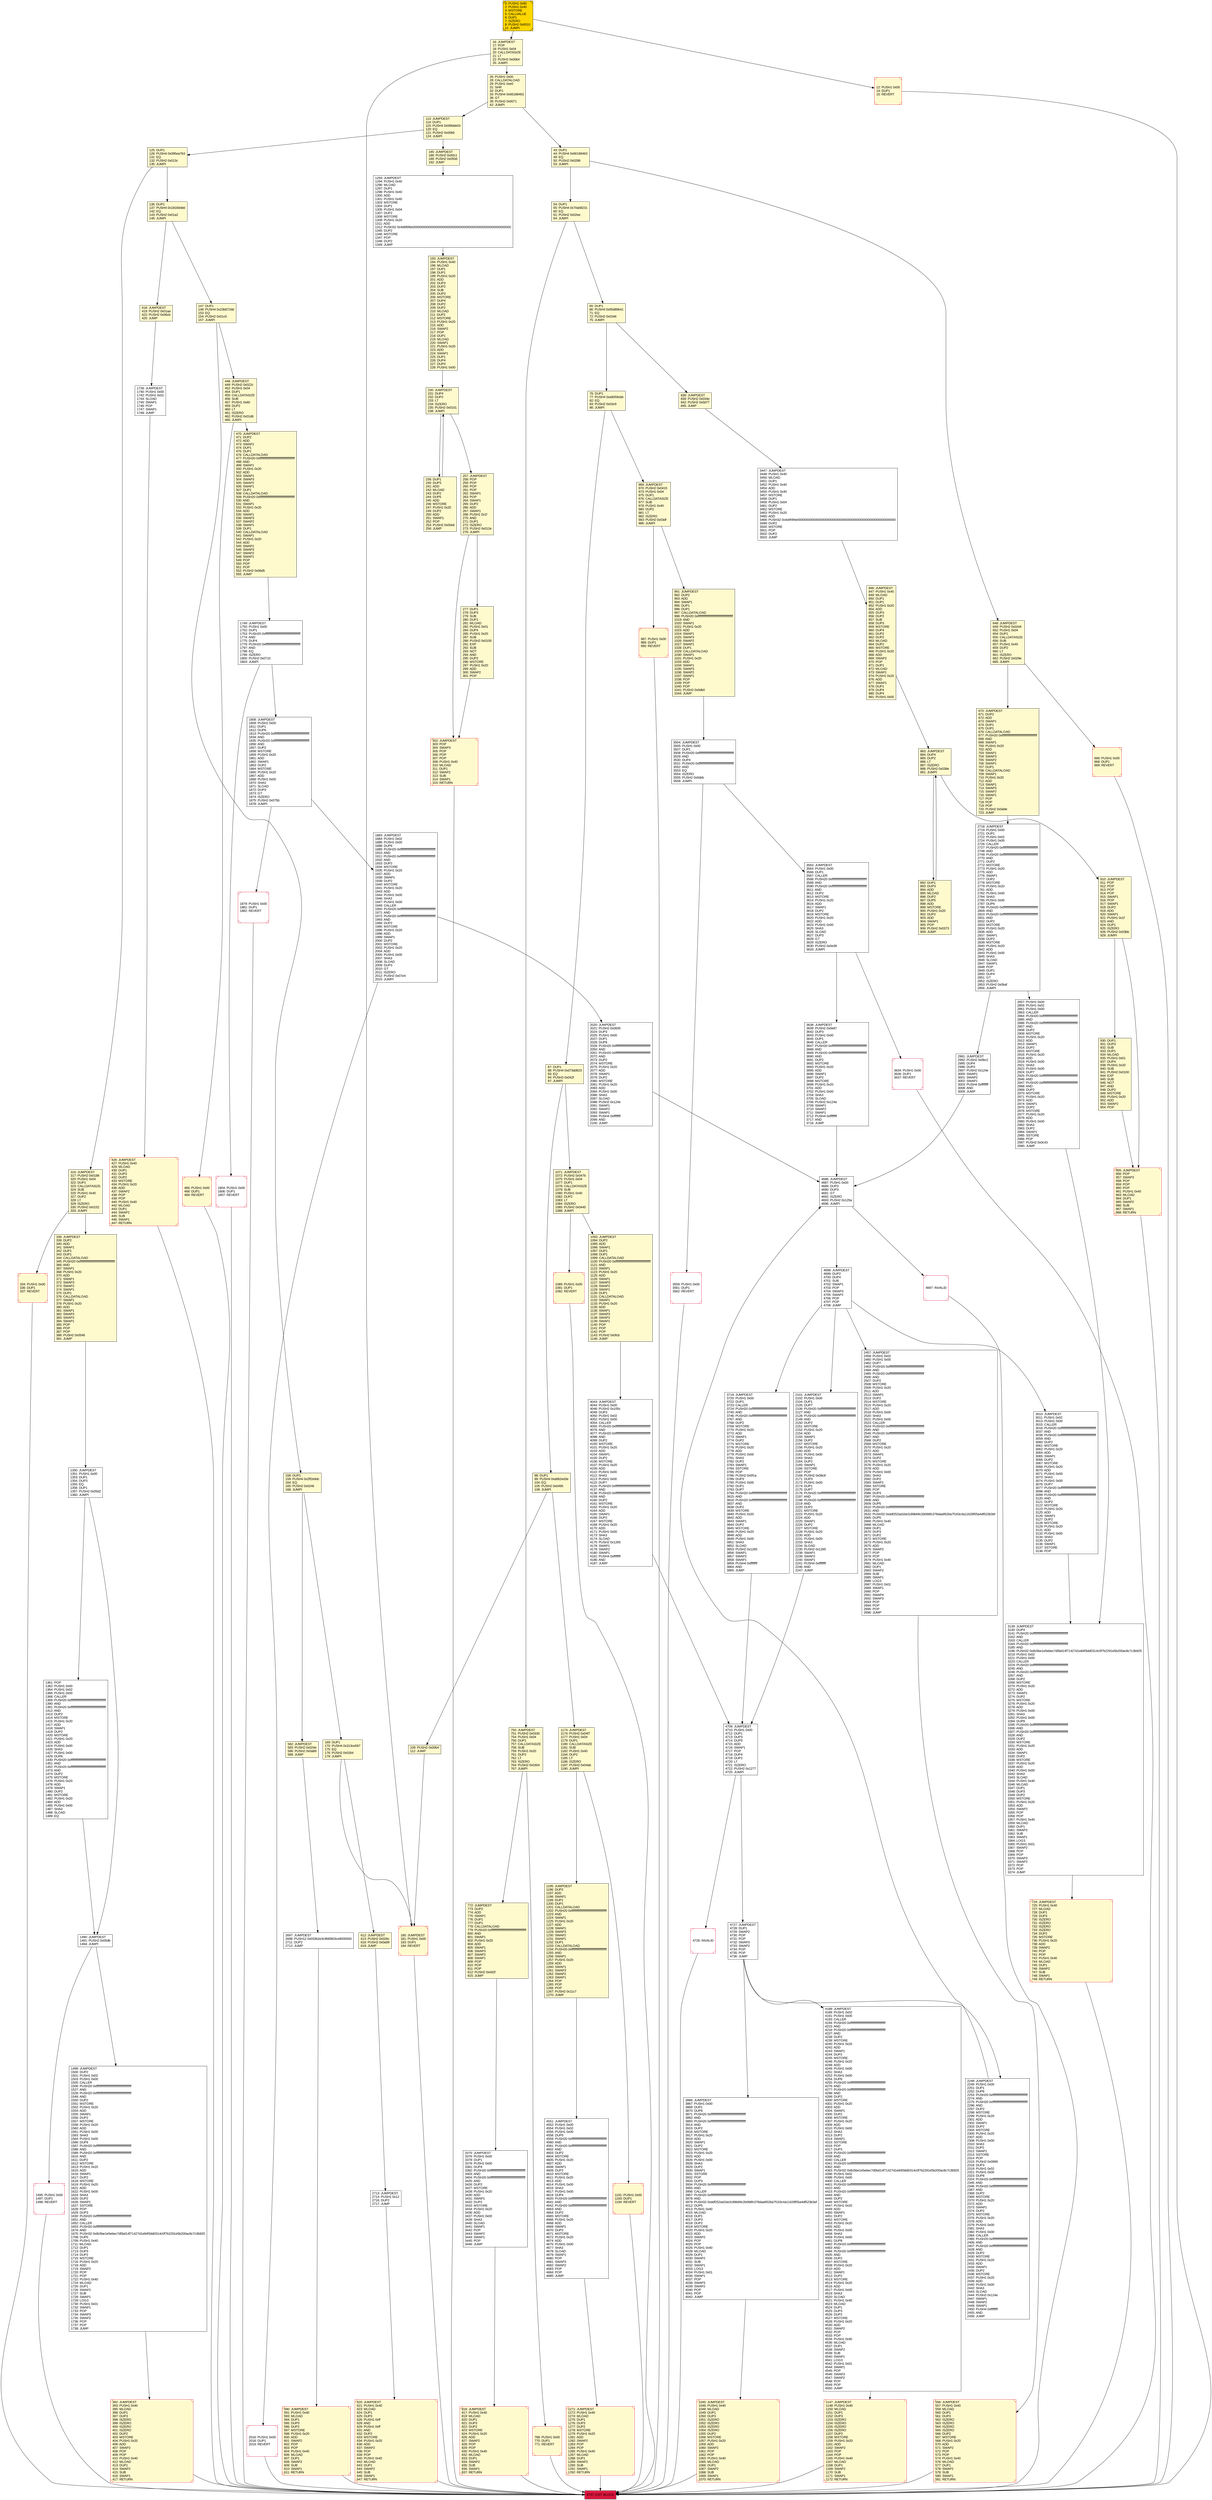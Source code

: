 digraph G {
bgcolor=transparent rankdir=UD;
node [shape=box style=filled color=black fillcolor=white fontname=arial fontcolor=black];
43 [label="43: DUP1\l44: PUSH4 0x66188463\l49: EQ\l50: PUSH2 0x0288\l53: JUMPI\l" fillcolor=lemonchiffon ];
892 [label="892: DUP1\l893: DUP3\l894: ADD\l895: MLOAD\l896: DUP2\l897: DUP5\l898: ADD\l899: MSTORE\l900: PUSH1 0x20\l902: DUP2\l903: ADD\l904: SWAP1\l905: POP\l906: PUSH2 0x0373\l909: JUMP\l" fillcolor=lemonchiffon ];
1191 [label="1191: PUSH1 0x00\l1193: DUP1\l1194: REVERT\l" fillcolor=lemonchiffon shape=Msquare color=crimson ];
3010 [label="3010: JUMPDEST\l3011: PUSH1 0x02\l3013: PUSH1 0x00\l3015: CALLER\l3016: PUSH20 0xffffffffffffffffffffffffffffffffffffffff\l3037: AND\l3038: PUSH20 0xffffffffffffffffffffffffffffffffffffffff\l3059: AND\l3060: DUP2\l3061: MSTORE\l3062: PUSH1 0x20\l3064: ADD\l3065: SWAP1\l3066: DUP2\l3067: MSTORE\l3068: PUSH1 0x20\l3070: ADD\l3071: PUSH1 0x00\l3073: SHA3\l3074: PUSH1 0x00\l3076: DUP7\l3077: PUSH20 0xffffffffffffffffffffffffffffffffffffffff\l3098: AND\l3099: PUSH20 0xffffffffffffffffffffffffffffffffffffffff\l3120: AND\l3121: DUP2\l3122: MSTORE\l3123: PUSH1 0x20\l3125: ADD\l3126: SWAP1\l3127: DUP2\l3128: MSTORE\l3129: PUSH1 0x20\l3131: ADD\l3132: PUSH1 0x00\l3134: SHA3\l3135: DUP2\l3136: SWAP1\l3137: SSTORE\l3138: POP\l" ];
3719 [label="3719: JUMPDEST\l3720: PUSH1 0x00\l3722: DUP1\l3723: CALLER\l3724: PUSH20 0xffffffffffffffffffffffffffffffffffffffff\l3745: AND\l3746: PUSH20 0xffffffffffffffffffffffffffffffffffffffff\l3767: AND\l3768: DUP2\l3769: MSTORE\l3770: PUSH1 0x20\l3772: ADD\l3773: SWAP1\l3774: DUP2\l3775: MSTORE\l3776: PUSH1 0x20\l3778: ADD\l3779: PUSH1 0x00\l3781: SHA3\l3782: DUP2\l3783: SWAP1\l3784: SSTORE\l3785: POP\l3786: PUSH2 0x0f1a\l3789: DUP3\l3790: PUSH1 0x00\l3792: DUP1\l3793: DUP7\l3794: PUSH20 0xffffffffffffffffffffffffffffffffffffffff\l3815: AND\l3816: PUSH20 0xffffffffffffffffffffffffffffffffffffffff\l3837: AND\l3838: DUP2\l3839: MSTORE\l3840: PUSH1 0x20\l3842: ADD\l3843: SWAP1\l3844: DUP2\l3845: MSTORE\l3846: PUSH1 0x20\l3848: ADD\l3849: PUSH1 0x00\l3851: SHA3\l3852: SLOAD\l3853: PUSH2 0x1265\l3856: SWAP1\l3857: SWAP2\l3858: SWAP1\l3859: PUSH4 0xffffffff\l3864: AND\l3865: JUMP\l" ];
3504 [label="3504: JUMPDEST\l3505: PUSH1 0x00\l3507: DUP1\l3508: PUSH20 0xffffffffffffffffffffffffffffffffffffffff\l3529: AND\l3530: DUP4\l3531: PUSH20 0xffffffffffffffffffffffffffffffffffffffff\l3552: AND\l3553: EQ\l3554: ISZERO\l3555: PUSH2 0x0deb\l3558: JUMPI\l" ];
76 [label="76: DUP1\l77: PUSH4 0xa9059cbb\l82: EQ\l83: PUSH2 0x03c9\l86: JUMPI\l" fillcolor=lemonchiffon ];
556 [label="556: JUMPDEST\l557: PUSH1 0x40\l559: MLOAD\l560: DUP1\l561: DUP3\l562: ISZERO\l563: ISZERO\l564: ISZERO\l565: ISZERO\l566: DUP2\l567: MSTORE\l568: PUSH1 0x20\l570: ADD\l571: SWAP2\l572: POP\l573: POP\l574: PUSH1 0x40\l576: MLOAD\l577: DUP1\l578: SWAP2\l579: SUB\l580: SWAP1\l581: RETURN\l" fillcolor=lemonchiffon shape=Msquare color=crimson ];
2713 [label="2713: JUMPDEST\l2714: PUSH1 0x12\l2716: DUP2\l2717: JUMP\l" ];
1883 [label="1883: JUMPDEST\l1884: PUSH1 0x02\l1886: PUSH1 0x00\l1888: DUP6\l1889: PUSH20 0xffffffffffffffffffffffffffffffffffffffff\l1910: AND\l1911: PUSH20 0xffffffffffffffffffffffffffffffffffffffff\l1932: AND\l1933: DUP2\l1934: MSTORE\l1935: PUSH1 0x20\l1937: ADD\l1938: SWAP1\l1939: DUP2\l1940: MSTORE\l1941: PUSH1 0x20\l1943: ADD\l1944: PUSH1 0x00\l1946: SHA3\l1947: PUSH1 0x00\l1949: CALLER\l1950: PUSH20 0xffffffffffffffffffffffffffffffffffffffff\l1971: AND\l1972: PUSH20 0xffffffffffffffffffffffffffffffffffffffff\l1993: AND\l1994: DUP2\l1995: MSTORE\l1996: PUSH1 0x20\l1998: ADD\l1999: SWAP1\l2000: DUP2\l2001: MSTORE\l2002: PUSH1 0x20\l2004: ADD\l2005: PUSH1 0x00\l2007: SHA3\l2008: SLOAD\l2009: DUP3\l2010: GT\l2011: ISZERO\l2012: PUSH2 0x07e4\l2015: JUMPI\l" ];
0 [label="0: PUSH1 0x80\l2: PUSH1 0x40\l4: MSTORE\l5: CALLVALUE\l6: DUP1\l7: ISZERO\l8: PUSH2 0x0010\l11: JUMPI\l" fillcolor=lemonchiffon shape=Msquare fillcolor=gold ];
113 [label="113: JUMPDEST\l114: DUP1\l115: PUSH4 0x06fdde03\l120: EQ\l121: PUSH2 0x00b9\l124: JUMPI\l" fillcolor=lemonchiffon ];
426 [label="426: JUMPDEST\l427: PUSH1 0x40\l429: MLOAD\l430: DUP1\l431: DUP3\l432: DUP2\l433: MSTORE\l434: PUSH1 0x20\l436: ADD\l437: SWAP2\l438: POP\l439: POP\l440: PUSH1 0x40\l442: MLOAD\l443: DUP1\l444: SWAP2\l445: SUB\l446: SWAP1\l447: RETURN\l" fillcolor=lemonchiffon shape=Msquare color=crimson ];
670 [label="670: JUMPDEST\l671: DUP2\l672: ADD\l673: SWAP1\l674: DUP1\l675: DUP1\l676: CALLDATALOAD\l677: PUSH20 0xffffffffffffffffffffffffffffffffffffffff\l698: AND\l699: SWAP1\l700: PUSH1 0x20\l702: ADD\l703: SWAP1\l704: SWAP3\l705: SWAP2\l706: SWAP1\l707: DUP1\l708: CALLDATALOAD\l709: SWAP1\l710: PUSH1 0x20\l712: ADD\l713: SWAP1\l714: SWAP3\l715: SWAP2\l716: SWAP1\l717: POP\l718: POP\l719: POP\l720: PUSH2 0x0a9e\l723: JUMP\l" fillcolor=lemonchiffon ];
4727 [label="4727: JUMPDEST\l4728: DUP1\l4729: SWAP2\l4730: POP\l4731: POP\l4732: SWAP3\l4733: SWAP2\l4734: POP\l4735: POP\l4736: JUMP\l" ];
277 [label="277: DUP1\l278: DUP3\l279: SUB\l280: DUP1\l281: MLOAD\l282: PUSH1 0x01\l284: DUP4\l285: PUSH1 0x20\l287: SUB\l288: PUSH2 0x0100\l291: EXP\l292: SUB\l293: NOT\l294: AND\l295: DUP2\l296: MSTORE\l297: PUSH1 0x20\l299: ADD\l300: SWAP2\l301: POP\l" fillcolor=lemonchiffon ];
955 [label="955: JUMPDEST\l956: POP\l957: SWAP3\l958: POP\l959: POP\l960: POP\l961: PUSH1 0x40\l963: MLOAD\l964: DUP1\l965: SWAP2\l966: SUB\l967: SWAP1\l968: RETURN\l" fillcolor=lemonchiffon shape=Msquare color=crimson ];
612 [label="612: JUMPDEST\l613: PUSH2 0x026c\l616: PUSH2 0x0a99\l619: JUMP\l" fillcolor=lemonchiffon ];
1045 [label="1045: JUMPDEST\l1046: PUSH1 0x40\l1048: MLOAD\l1049: DUP1\l1050: DUP3\l1051: ISZERO\l1052: ISZERO\l1053: ISZERO\l1054: ISZERO\l1055: DUP2\l1056: MSTORE\l1057: PUSH1 0x20\l1059: ADD\l1060: SWAP2\l1061: POP\l1062: POP\l1063: PUSH1 0x40\l1065: MLOAD\l1066: DUP1\l1067: SWAP2\l1068: SUB\l1069: SWAP1\l1070: RETURN\l" fillcolor=lemonchiffon shape=Msquare color=crimson ];
1749 [label="1749: JUMPDEST\l1750: PUSH1 0x00\l1752: DUP1\l1753: PUSH20 0xffffffffffffffffffffffffffffffffffffffff\l1774: AND\l1775: DUP4\l1776: PUSH20 0xffffffffffffffffffffffffffffffffffffffff\l1797: AND\l1798: EQ\l1799: ISZERO\l1800: PUSH2 0x0710\l1803: JUMPI\l" ];
147 [label="147: DUP1\l148: PUSH4 0x23b872dd\l153: EQ\l154: PUSH2 0x01c0\l157: JUMPI\l" fillcolor=lemonchiffon ];
666 [label="666: PUSH1 0x00\l668: DUP1\l669: REVERT\l" fillcolor=lemonchiffon shape=Msquare color=crimson ];
2016 [label="2016: PUSH1 0x00\l2018: DUP1\l2019: REVERT\l" shape=Msquare color=crimson ];
1271 [label="1271: JUMPDEST\l1272: PUSH1 0x40\l1274: MLOAD\l1275: DUP1\l1276: DUP3\l1277: DUP2\l1278: MSTORE\l1279: PUSH1 0x20\l1281: ADD\l1282: SWAP2\l1283: POP\l1284: POP\l1285: PUSH1 0x40\l1287: MLOAD\l1288: DUP1\l1289: SWAP2\l1290: SUB\l1291: SWAP1\l1292: RETURN\l" fillcolor=lemonchiffon shape=Msquare color=crimson ];
1490 [label="1490: JUMPDEST\l1491: PUSH2 0x05db\l1494: JUMPI\l" ];
3559 [label="3559: PUSH1 0x00\l3561: DUP1\l3562: REVERT\l" shape=Msquare color=crimson ];
1147 [label="1147: JUMPDEST\l1148: PUSH1 0x40\l1150: MLOAD\l1151: DUP1\l1152: DUP3\l1153: ISZERO\l1154: ISZERO\l1155: ISZERO\l1156: ISZERO\l1157: DUP2\l1158: MSTORE\l1159: PUSH1 0x20\l1161: ADD\l1162: SWAP2\l1163: POP\l1164: POP\l1165: PUSH1 0x40\l1167: MLOAD\l1168: DUP1\l1169: SWAP2\l1170: SUB\l1171: SWAP1\l1172: RETURN\l" fillcolor=lemonchiffon shape=Msquare color=crimson ];
969 [label="969: JUMPDEST\l970: PUSH2 0x0415\l973: PUSH1 0x04\l975: DUP1\l976: CALLDATASIZE\l977: SUB\l978: PUSH1 0x40\l980: DUP2\l981: LT\l982: ISZERO\l983: PUSH2 0x03df\l986: JUMPI\l" fillcolor=lemonchiffon ];
239 [label="239: DUP1\l240: DUP3\l241: ADD\l242: MLOAD\l243: DUP2\l244: DUP5\l245: ADD\l246: MSTORE\l247: PUSH1 0x20\l249: DUP2\l250: ADD\l251: SWAP1\l252: POP\l253: PUSH2 0x00e6\l256: JUMP\l" fillcolor=lemonchiffon ];
2718 [label="2718: JUMPDEST\l2719: PUSH1 0x00\l2721: DUP1\l2722: PUSH1 0x02\l2724: PUSH1 0x00\l2726: CALLER\l2727: PUSH20 0xffffffffffffffffffffffffffffffffffffffff\l2748: AND\l2749: PUSH20 0xffffffffffffffffffffffffffffffffffffffff\l2770: AND\l2771: DUP2\l2772: MSTORE\l2773: PUSH1 0x20\l2775: ADD\l2776: SWAP1\l2777: DUP2\l2778: MSTORE\l2779: PUSH1 0x20\l2781: ADD\l2782: PUSH1 0x00\l2784: SHA3\l2785: PUSH1 0x00\l2787: DUP6\l2788: PUSH20 0xffffffffffffffffffffffffffffffffffffffff\l2809: AND\l2810: PUSH20 0xffffffffffffffffffffffffffffffffffffffff\l2831: AND\l2832: DUP2\l2833: MSTORE\l2834: PUSH1 0x20\l2836: ADD\l2837: SWAP1\l2838: DUP2\l2839: MSTORE\l2840: PUSH1 0x20\l2842: ADD\l2843: PUSH1 0x00\l2845: SHA3\l2846: SLOAD\l2847: SWAP1\l2848: POP\l2849: DUP1\l2850: DUP4\l2851: GT\l2852: ISZERO\l2853: PUSH2 0x0baf\l2856: JUMPI\l" ];
4551 [label="4551: JUMPDEST\l4552: PUSH1 0x00\l4554: PUSH1 0x02\l4556: PUSH1 0x00\l4558: DUP5\l4559: PUSH20 0xffffffffffffffffffffffffffffffffffffffff\l4580: AND\l4581: PUSH20 0xffffffffffffffffffffffffffffffffffffffff\l4602: AND\l4603: DUP2\l4604: MSTORE\l4605: PUSH1 0x20\l4607: ADD\l4608: SWAP1\l4609: DUP2\l4610: MSTORE\l4611: PUSH1 0x20\l4613: ADD\l4614: PUSH1 0x00\l4616: SHA3\l4617: PUSH1 0x00\l4619: DUP4\l4620: PUSH20 0xffffffffffffffffffffffffffffffffffffffff\l4641: AND\l4642: PUSH20 0xffffffffffffffffffffffffffffffffffffffff\l4663: AND\l4664: DUP2\l4665: MSTORE\l4666: PUSH1 0x20\l4668: ADD\l4669: SWAP1\l4670: DUP2\l4671: MSTORE\l4672: PUSH1 0x20\l4674: ADD\l4675: PUSH1 0x00\l4677: SHA3\l4678: SLOAD\l4679: SWAP1\l4680: POP\l4681: SWAP3\l4682: SWAP2\l4683: POP\l4684: POP\l4685: JUMP\l" ];
1739 [label="1739: JUMPDEST\l1740: PUSH1 0x00\l1742: PUSH1 0x01\l1744: SLOAD\l1745: SWAP1\l1746: POP\l1747: SWAP1\l1748: JUMP\l" ];
1093 [label="1093: JUMPDEST\l1094: DUP2\l1095: ADD\l1096: SWAP1\l1097: DUP1\l1098: DUP1\l1099: CALLDATALOAD\l1100: PUSH20 0xffffffffffffffffffffffffffffffffffffffff\l1121: AND\l1122: SWAP1\l1123: PUSH1 0x20\l1125: ADD\l1126: SWAP1\l1127: SWAP3\l1128: SWAP2\l1129: SWAP1\l1130: DUP1\l1131: CALLDATALOAD\l1132: SWAP1\l1133: PUSH1 0x20\l1135: ADD\l1136: SWAP1\l1137: SWAP3\l1138: SWAP2\l1139: SWAP1\l1140: POP\l1141: POP\l1142: POP\l1143: PUSH2 0x0fcb\l1146: JUMP\l" fillcolor=lemonchiffon ];
1195 [label="1195: JUMPDEST\l1196: DUP2\l1197: ADD\l1198: SWAP1\l1199: DUP1\l1200: DUP1\l1201: CALLDATALOAD\l1202: PUSH20 0xffffffffffffffffffffffffffffffffffffffff\l1223: AND\l1224: SWAP1\l1225: PUSH1 0x20\l1227: ADD\l1228: SWAP1\l1229: SWAP3\l1230: SWAP2\l1231: SWAP1\l1232: DUP1\l1233: CALLDATALOAD\l1234: PUSH20 0xffffffffffffffffffffffffffffffffffffffff\l1255: AND\l1256: SWAP1\l1257: PUSH1 0x20\l1259: ADD\l1260: SWAP1\l1261: SWAP3\l1262: SWAP2\l1263: SWAP1\l1264: POP\l1265: POP\l1266: POP\l1267: PUSH2 0x11c7\l1270: JUMP\l" fillcolor=lemonchiffon ];
4698 [label="4698: JUMPDEST\l4699: DUP2\l4700: DUP4\l4701: SUB\l4702: SWAP1\l4703: POP\l4704: SWAP3\l4705: SWAP2\l4706: POP\l4707: POP\l4708: JUMP\l" ];
2457 [label="2457: JUMPDEST\l2458: PUSH1 0x02\l2460: PUSH1 0x00\l2462: DUP7\l2463: PUSH20 0xffffffffffffffffffffffffffffffffffffffff\l2484: AND\l2485: PUSH20 0xffffffffffffffffffffffffffffffffffffffff\l2506: AND\l2507: DUP2\l2508: MSTORE\l2509: PUSH1 0x20\l2511: ADD\l2512: SWAP1\l2513: DUP2\l2514: MSTORE\l2515: PUSH1 0x20\l2517: ADD\l2518: PUSH1 0x00\l2520: SHA3\l2521: PUSH1 0x00\l2523: CALLER\l2524: PUSH20 0xffffffffffffffffffffffffffffffffffffffff\l2545: AND\l2546: PUSH20 0xffffffffffffffffffffffffffffffffffffffff\l2567: AND\l2568: DUP2\l2569: MSTORE\l2570: PUSH1 0x20\l2572: ADD\l2573: SWAP1\l2574: DUP2\l2575: MSTORE\l2576: PUSH1 0x20\l2578: ADD\l2579: PUSH1 0x00\l2581: SHA3\l2582: DUP2\l2583: SWAP1\l2584: SSTORE\l2585: POP\l2586: DUP3\l2587: PUSH20 0xffffffffffffffffffffffffffffffffffffffff\l2608: AND\l2609: DUP5\l2610: PUSH20 0xffffffffffffffffffffffffffffffffffffffff\l2631: AND\l2632: PUSH32 0xddf252ad1be2c89b69c2b068fc378daa952ba7f163c4a11628f55a4df523b3ef\l2665: DUP5\l2666: PUSH1 0x40\l2668: MLOAD\l2669: DUP1\l2670: DUP3\l2671: DUP2\l2672: MSTORE\l2673: PUSH1 0x20\l2675: ADD\l2676: SWAP2\l2677: POP\l2678: POP\l2679: PUSH1 0x40\l2681: MLOAD\l2682: DUP1\l2683: SWAP2\l2684: SUB\l2685: SWAP1\l2686: LOG3\l2687: PUSH1 0x01\l2689: SWAP1\l2690: POP\l2691: SWAP4\l2692: SWAP3\l2693: POP\l2694: POP\l2695: POP\l2696: JUMP\l" ];
750 [label="750: JUMPDEST\l751: PUSH2 0x0330\l754: PUSH1 0x04\l756: DUP1\l757: CALLDATASIZE\l758: SUB\l759: PUSH1 0x20\l761: DUP2\l762: LT\l763: ISZERO\l764: PUSH2 0x0304\l767: JUMPI\l" fillcolor=lemonchiffon ];
193 [label="193: JUMPDEST\l194: PUSH1 0x40\l196: MLOAD\l197: DUP1\l198: DUP1\l199: PUSH1 0x20\l201: ADD\l202: DUP3\l203: DUP2\l204: SUB\l205: DUP3\l206: MSTORE\l207: DUP4\l208: DUP2\l209: DUP2\l210: MLOAD\l211: DUP2\l212: MSTORE\l213: PUSH1 0x20\l215: ADD\l216: SWAP2\l217: POP\l218: DUP1\l219: MLOAD\l220: SWAP1\l221: PUSH1 0x20\l223: ADD\l224: SWAP1\l225: DUP1\l226: DUP4\l227: DUP4\l228: PUSH1 0x00\l" fillcolor=lemonchiffon ];
16 [label="16: JUMPDEST\l17: POP\l18: PUSH1 0x04\l20: CALLDATASIZE\l21: LT\l22: PUSH2 0x00b4\l25: JUMPI\l" fillcolor=lemonchiffon ];
466 [label="466: PUSH1 0x00\l468: DUP1\l469: REVERT\l" fillcolor=lemonchiffon shape=Msquare color=crimson ];
1495 [label="1495: PUSH1 0x00\l1497: DUP1\l1498: REVERT\l" shape=Msquare color=crimson ];
169 [label="169: DUP1\l170: PUSH4 0x313ce567\l175: EQ\l176: PUSH2 0x0264\l179: JUMPI\l" fillcolor=lemonchiffon ];
2248 [label="2248: JUMPDEST\l2249: PUSH1 0x00\l2251: DUP1\l2252: DUP6\l2253: PUSH20 0xffffffffffffffffffffffffffffffffffffffff\l2274: AND\l2275: PUSH20 0xffffffffffffffffffffffffffffffffffffffff\l2296: AND\l2297: DUP2\l2298: MSTORE\l2299: PUSH1 0x20\l2301: ADD\l2302: SWAP1\l2303: DUP2\l2304: MSTORE\l2305: PUSH1 0x20\l2307: ADD\l2308: PUSH1 0x00\l2310: SHA3\l2311: DUP2\l2312: SWAP1\l2313: SSTORE\l2314: POP\l2315: PUSH2 0x0999\l2318: DUP3\l2319: PUSH1 0x02\l2321: PUSH1 0x00\l2323: DUP8\l2324: PUSH20 0xffffffffffffffffffffffffffffffffffffffff\l2345: AND\l2346: PUSH20 0xffffffffffffffffffffffffffffffffffffffff\l2367: AND\l2368: DUP2\l2369: MSTORE\l2370: PUSH1 0x20\l2372: ADD\l2373: SWAP1\l2374: DUP2\l2375: MSTORE\l2376: PUSH1 0x20\l2378: ADD\l2379: PUSH1 0x00\l2381: SHA3\l2382: PUSH1 0x00\l2384: CALLER\l2385: PUSH20 0xffffffffffffffffffffffffffffffffffffffff\l2406: AND\l2407: PUSH20 0xffffffffffffffffffffffffffffffffffffffff\l2428: AND\l2429: DUP2\l2430: MSTORE\l2431: PUSH1 0x20\l2433: ADD\l2434: SWAP1\l2435: DUP2\l2436: MSTORE\l2437: PUSH1 0x20\l2439: ADD\l2440: PUSH1 0x00\l2442: SHA3\l2443: SLOAD\l2444: PUSH2 0x124e\l2447: SWAP1\l2448: SWAP2\l2449: SWAP1\l2450: PUSH4 0xffffffff\l2455: AND\l2456: JUMP\l" ];
987 [label="987: PUSH1 0x00\l989: DUP1\l990: REVERT\l" fillcolor=lemonchiffon shape=Msquare color=crimson ];
2857 [label="2857: PUSH1 0x00\l2859: PUSH1 0x02\l2861: PUSH1 0x00\l2863: CALLER\l2864: PUSH20 0xffffffffffffffffffffffffffffffffffffffff\l2885: AND\l2886: PUSH20 0xffffffffffffffffffffffffffffffffffffffff\l2907: AND\l2908: DUP2\l2909: MSTORE\l2910: PUSH1 0x20\l2912: ADD\l2913: SWAP1\l2914: DUP2\l2915: MSTORE\l2916: PUSH1 0x20\l2918: ADD\l2919: PUSH1 0x00\l2921: SHA3\l2922: PUSH1 0x00\l2924: DUP7\l2925: PUSH20 0xffffffffffffffffffffffffffffffffffffffff\l2946: AND\l2947: PUSH20 0xffffffffffffffffffffffffffffffffffffffff\l2968: AND\l2969: DUP2\l2970: MSTORE\l2971: PUSH1 0x20\l2973: ADD\l2974: SWAP1\l2975: DUP2\l2976: MSTORE\l2977: PUSH1 0x20\l2979: ADD\l2980: PUSH1 0x00\l2982: SHA3\l2983: DUP2\l2984: SWAP1\l2985: SSTORE\l2986: POP\l2987: PUSH2 0x0c43\l2990: JUMP\l" ];
4737 [label="4737: EXIT BLOCK\l" fillcolor=crimson ];
158 [label="158: DUP1\l159: PUSH4 0x2ff2e9dc\l164: EQ\l165: PUSH2 0x0246\l168: JUMPI\l" fillcolor=lemonchiffon ];
816 [label="816: JUMPDEST\l817: PUSH1 0x40\l819: MLOAD\l820: DUP1\l821: DUP3\l822: DUP2\l823: MSTORE\l824: PUSH1 0x20\l826: ADD\l827: SWAP2\l828: POP\l829: POP\l830: PUSH1 0x40\l832: MLOAD\l833: DUP1\l834: SWAP2\l835: SUB\l836: SWAP1\l837: RETURN\l" fillcolor=lemonchiffon shape=Msquare color=crimson ];
109 [label="109: PUSH2 0x00b4\l112: JUMP\l" fillcolor=lemonchiffon ];
910 [label="910: JUMPDEST\l911: POP\l912: POP\l913: POP\l914: POP\l915: SWAP1\l916: POP\l917: SWAP1\l918: DUP2\l919: ADD\l920: SWAP1\l921: PUSH1 0x1f\l923: AND\l924: DUP1\l925: ISZERO\l926: PUSH2 0x03bb\l929: JUMPI\l" fillcolor=lemonchiffon ];
2101 [label="2101: JUMPDEST\l2102: PUSH1 0x00\l2104: DUP1\l2105: DUP7\l2106: PUSH20 0xffffffffffffffffffffffffffffffffffffffff\l2127: AND\l2128: PUSH20 0xffffffffffffffffffffffffffffffffffffffff\l2149: AND\l2150: DUP2\l2151: MSTORE\l2152: PUSH1 0x20\l2154: ADD\l2155: SWAP1\l2156: DUP2\l2157: MSTORE\l2158: PUSH1 0x20\l2160: ADD\l2161: PUSH1 0x00\l2163: SHA3\l2164: DUP2\l2165: SWAP1\l2166: SSTORE\l2167: POP\l2168: PUSH2 0x08c8\l2171: DUP3\l2172: PUSH1 0x00\l2174: DUP1\l2175: DUP7\l2176: PUSH20 0xffffffffffffffffffffffffffffffffffffffff\l2197: AND\l2198: PUSH20 0xffffffffffffffffffffffffffffffffffffffff\l2219: AND\l2220: DUP2\l2221: MSTORE\l2222: PUSH1 0x20\l2224: ADD\l2225: SWAP1\l2226: DUP2\l2227: MSTORE\l2228: PUSH1 0x20\l2230: ADD\l2231: PUSH1 0x00\l2233: SHA3\l2234: SLOAD\l2235: PUSH2 0x1265\l2238: SWAP1\l2239: SWAP2\l2240: SWAP1\l2241: PUSH4 0xffffffff\l2246: AND\l2247: JUMP\l" ];
98 [label="98: DUP1\l99: PUSH4 0xdd62ed3e\l104: EQ\l105: PUSH2 0x0495\l108: JUMPI\l" fillcolor=lemonchiffon ];
582 [label="582: JUMPDEST\l583: PUSH2 0x024e\l586: PUSH2 0x0a89\l589: JUMP\l" fillcolor=lemonchiffon ];
883 [label="883: JUMPDEST\l884: DUP4\l885: DUP2\l886: LT\l887: ISZERO\l888: PUSH2 0x038e\l891: JUMPI\l" fillcolor=lemonchiffon ];
3634 [label="3634: PUSH1 0x00\l3636: DUP1\l3637: REVERT\l" shape=Msquare color=crimson ];
470 [label="470: JUMPDEST\l471: DUP2\l472: ADD\l473: SWAP1\l474: DUP1\l475: DUP1\l476: CALLDATALOAD\l477: PUSH20 0xffffffffffffffffffffffffffffffffffffffff\l498: AND\l499: SWAP1\l500: PUSH1 0x20\l502: ADD\l503: SWAP1\l504: SWAP3\l505: SWAP2\l506: SWAP1\l507: DUP1\l508: CALLDATALOAD\l509: PUSH20 0xffffffffffffffffffffffffffffffffffffffff\l530: AND\l531: SWAP1\l532: PUSH1 0x20\l534: ADD\l535: SWAP1\l536: SWAP3\l537: SWAP2\l538: SWAP1\l539: DUP1\l540: CALLDATALOAD\l541: SWAP1\l542: PUSH1 0x20\l544: ADD\l545: SWAP1\l546: SWAP3\l547: SWAP2\l548: SWAP1\l549: POP\l550: POP\l551: POP\l552: PUSH2 0x06d5\l555: JUMP\l" fillcolor=lemonchiffon ];
1350 [label="1350: JUMPDEST\l1351: PUSH1 0x00\l1353: DUP1\l1354: DUP3\l1355: EQ\l1356: DUP1\l1357: PUSH2 0x05d2\l1360: JUMPI\l" ];
1071 [label="1071: JUMPDEST\l1072: PUSH2 0x047b\l1075: PUSH1 0x04\l1077: DUP1\l1078: CALLDATASIZE\l1079: SUB\l1080: PUSH1 0x40\l1082: DUP2\l1083: LT\l1084: ISZERO\l1085: PUSH2 0x0445\l1088: JUMPI\l" fillcolor=lemonchiffon ];
257 [label="257: JUMPDEST\l258: POP\l259: POP\l260: POP\l261: POP\l262: SWAP1\l263: POP\l264: SWAP1\l265: DUP2\l266: ADD\l267: SWAP1\l268: PUSH1 0x1f\l270: AND\l271: DUP1\l272: ISZERO\l273: PUSH2 0x012e\l276: JUMPI\l" fillcolor=lemonchiffon ];
768 [label="768: PUSH1 0x00\l770: DUP1\l771: REVERT\l" fillcolor=lemonchiffon shape=Msquare color=crimson ];
2697 [label="2697: JUMPDEST\l2698: PUSH12 0x033b2e3c9fd0803ce8000000\l2711: DUP2\l2712: JUMP\l" ];
772 [label="772: JUMPDEST\l773: DUP2\l774: ADD\l775: SWAP1\l776: DUP1\l777: DUP1\l778: CALLDATALOAD\l779: PUSH20 0xffffffffffffffffffffffffffffffffffffffff\l800: AND\l801: SWAP1\l802: PUSH1 0x20\l804: ADD\l805: SWAP1\l806: SWAP3\l807: SWAP2\l808: SWAP1\l809: POP\l810: POP\l811: POP\l812: PUSH2 0x0d2f\l815: JUMP\l" fillcolor=lemonchiffon ];
930 [label="930: DUP1\l931: DUP3\l932: SUB\l933: DUP1\l934: MLOAD\l935: PUSH1 0x01\l937: DUP4\l938: PUSH1 0x20\l940: SUB\l941: PUSH2 0x0100\l944: EXP\l945: SUB\l946: NOT\l947: AND\l948: DUP2\l949: MSTORE\l950: PUSH1 0x20\l952: ADD\l953: SWAP2\l954: POP\l" fillcolor=lemonchiffon ];
12 [label="12: PUSH1 0x00\l14: DUP1\l15: REVERT\l" fillcolor=lemonchiffon shape=Msquare color=crimson ];
1804 [label="1804: PUSH1 0x00\l1806: DUP1\l1807: REVERT\l" shape=Msquare color=crimson ];
3139 [label="3139: JUMPDEST\l3140: DUP4\l3141: PUSH20 0xffffffffffffffffffffffffffffffffffffffff\l3162: AND\l3163: CALLER\l3164: PUSH20 0xffffffffffffffffffffffffffffffffffffffff\l3185: AND\l3186: PUSH32 0x8c5be1e5ebec7d5bd14f71427d1e84f3dd0314c0f7b2291e5b200ac8c7c3b925\l3219: PUSH1 0x02\l3221: PUSH1 0x00\l3223: CALLER\l3224: PUSH20 0xffffffffffffffffffffffffffffffffffffffff\l3245: AND\l3246: PUSH20 0xffffffffffffffffffffffffffffffffffffffff\l3267: AND\l3268: DUP2\l3269: MSTORE\l3270: PUSH1 0x20\l3272: ADD\l3273: SWAP1\l3274: DUP2\l3275: MSTORE\l3276: PUSH1 0x20\l3278: ADD\l3279: PUSH1 0x00\l3281: SHA3\l3282: PUSH1 0x00\l3284: DUP9\l3285: PUSH20 0xffffffffffffffffffffffffffffffffffffffff\l3306: AND\l3307: PUSH20 0xffffffffffffffffffffffffffffffffffffffff\l3328: AND\l3329: DUP2\l3330: MSTORE\l3331: PUSH1 0x20\l3333: ADD\l3334: SWAP1\l3335: DUP2\l3336: MSTORE\l3337: PUSH1 0x20\l3339: ADD\l3340: PUSH1 0x00\l3342: SHA3\l3343: SLOAD\l3344: PUSH1 0x40\l3346: MLOAD\l3347: DUP1\l3348: DUP3\l3349: DUP2\l3350: MSTORE\l3351: PUSH1 0x20\l3353: ADD\l3354: SWAP2\l3355: POP\l3356: POP\l3357: PUSH1 0x40\l3359: MLOAD\l3360: DUP1\l3361: SWAP2\l3362: SUB\l3363: SWAP1\l3364: LOG3\l3365: PUSH1 0x01\l3367: SWAP2\l3368: POP\l3369: POP\l3370: SWAP3\l3371: SWAP2\l3372: POP\l3373: POP\l3374: JUMP\l" ];
65 [label="65: DUP1\l66: PUSH4 0x95d89b41\l71: EQ\l72: PUSH2 0x0346\l75: JUMPI\l" fillcolor=lemonchiffon ];
180 [label="180: JUMPDEST\l181: PUSH1 0x00\l183: DUP1\l184: REVERT\l" fillcolor=lemonchiffon shape=Msquare color=crimson ];
4188 [label="4188: JUMPDEST\l4189: PUSH1 0x02\l4191: PUSH1 0x00\l4193: CALLER\l4194: PUSH20 0xffffffffffffffffffffffffffffffffffffffff\l4215: AND\l4216: PUSH20 0xffffffffffffffffffffffffffffffffffffffff\l4237: AND\l4238: DUP2\l4239: MSTORE\l4240: PUSH1 0x20\l4242: ADD\l4243: SWAP1\l4244: DUP2\l4245: MSTORE\l4246: PUSH1 0x20\l4248: ADD\l4249: PUSH1 0x00\l4251: SHA3\l4252: PUSH1 0x00\l4254: DUP6\l4255: PUSH20 0xffffffffffffffffffffffffffffffffffffffff\l4276: AND\l4277: PUSH20 0xffffffffffffffffffffffffffffffffffffffff\l4298: AND\l4299: DUP2\l4300: MSTORE\l4301: PUSH1 0x20\l4303: ADD\l4304: SWAP1\l4305: DUP2\l4306: MSTORE\l4307: PUSH1 0x20\l4309: ADD\l4310: PUSH1 0x00\l4312: SHA3\l4313: DUP2\l4314: SWAP1\l4315: SSTORE\l4316: POP\l4317: DUP3\l4318: PUSH20 0xffffffffffffffffffffffffffffffffffffffff\l4339: AND\l4340: CALLER\l4341: PUSH20 0xffffffffffffffffffffffffffffffffffffffff\l4362: AND\l4363: PUSH32 0x8c5be1e5ebec7d5bd14f71427d1e84f3dd0314c0f7b2291e5b200ac8c7c3b925\l4396: PUSH1 0x02\l4398: PUSH1 0x00\l4400: CALLER\l4401: PUSH20 0xffffffffffffffffffffffffffffffffffffffff\l4422: AND\l4423: PUSH20 0xffffffffffffffffffffffffffffffffffffffff\l4444: AND\l4445: DUP2\l4446: MSTORE\l4447: PUSH1 0x20\l4449: ADD\l4450: SWAP1\l4451: DUP2\l4452: MSTORE\l4453: PUSH1 0x20\l4455: ADD\l4456: PUSH1 0x00\l4458: SHA3\l4459: PUSH1 0x00\l4461: DUP8\l4462: PUSH20 0xffffffffffffffffffffffffffffffffffffffff\l4483: AND\l4484: PUSH20 0xffffffffffffffffffffffffffffffffffffffff\l4505: AND\l4506: DUP2\l4507: MSTORE\l4508: PUSH1 0x20\l4510: ADD\l4511: SWAP1\l4512: DUP2\l4513: MSTORE\l4514: PUSH1 0x20\l4516: ADD\l4517: PUSH1 0x00\l4519: SHA3\l4520: SLOAD\l4521: PUSH1 0x40\l4523: MLOAD\l4524: DUP1\l4525: DUP3\l4526: DUP2\l4527: MSTORE\l4528: PUSH1 0x20\l4530: ADD\l4531: SWAP2\l4532: POP\l4533: POP\l4534: PUSH1 0x40\l4536: MLOAD\l4537: DUP1\l4538: SWAP2\l4539: SUB\l4540: SWAP1\l4541: LOG3\l4542: PUSH1 0x01\l4544: SWAP1\l4545: POP\l4546: SWAP3\l4547: SWAP2\l4548: POP\l4549: POP\l4550: JUMP\l" ];
1293 [label="1293: JUMPDEST\l1294: PUSH1 0x40\l1296: MLOAD\l1297: DUP1\l1298: PUSH1 0x40\l1300: ADD\l1301: PUSH1 0x40\l1303: MSTORE\l1304: DUP1\l1305: PUSH1 0x04\l1307: DUP2\l1308: MSTORE\l1309: PUSH1 0x20\l1311: ADD\l1312: PUSH32 0x4d6f6f6e00000000000000000000000000000000000000000000000000000000\l1345: DUP2\l1346: MSTORE\l1347: POP\l1348: DUP2\l1349: JUMP\l" ];
392 [label="392: JUMPDEST\l393: PUSH1 0x40\l395: MLOAD\l396: DUP1\l397: DUP3\l398: ISZERO\l399: ISZERO\l400: ISZERO\l401: ISZERO\l402: DUP2\l403: MSTORE\l404: PUSH1 0x20\l406: ADD\l407: SWAP2\l408: POP\l409: POP\l410: PUSH1 0x40\l412: MLOAD\l413: DUP1\l414: SWAP2\l415: SUB\l416: SWAP1\l417: RETURN\l" fillcolor=lemonchiffon shape=Msquare color=crimson ];
136 [label="136: DUP1\l137: PUSH4 0x18160ddd\l142: EQ\l143: PUSH2 0x01a2\l146: JUMPI\l" fillcolor=lemonchiffon ];
302 [label="302: JUMPDEST\l303: POP\l304: SWAP3\l305: POP\l306: POP\l307: POP\l308: PUSH1 0x40\l310: MLOAD\l311: DUP1\l312: SWAP2\l313: SUB\l314: SWAP1\l315: RETURN\l" fillcolor=lemonchiffon shape=Msquare color=crimson ];
1499 [label="1499: JUMPDEST\l1500: DUP2\l1501: PUSH1 0x02\l1503: PUSH1 0x00\l1505: CALLER\l1506: PUSH20 0xffffffffffffffffffffffffffffffffffffffff\l1527: AND\l1528: PUSH20 0xffffffffffffffffffffffffffffffffffffffff\l1549: AND\l1550: DUP2\l1551: MSTORE\l1552: PUSH1 0x20\l1554: ADD\l1555: SWAP1\l1556: DUP2\l1557: MSTORE\l1558: PUSH1 0x20\l1560: ADD\l1561: PUSH1 0x00\l1563: SHA3\l1564: PUSH1 0x00\l1566: DUP6\l1567: PUSH20 0xffffffffffffffffffffffffffffffffffffffff\l1588: AND\l1589: PUSH20 0xffffffffffffffffffffffffffffffffffffffff\l1610: AND\l1611: DUP2\l1612: MSTORE\l1613: PUSH1 0x20\l1615: ADD\l1616: SWAP1\l1617: DUP2\l1618: MSTORE\l1619: PUSH1 0x20\l1621: ADD\l1622: PUSH1 0x00\l1624: SHA3\l1625: DUP2\l1626: SWAP1\l1627: SSTORE\l1628: POP\l1629: DUP3\l1630: PUSH20 0xffffffffffffffffffffffffffffffffffffffff\l1651: AND\l1652: CALLER\l1653: PUSH20 0xffffffffffffffffffffffffffffffffffffffff\l1674: AND\l1675: PUSH32 0x8c5be1e5ebec7d5bd14f71427d1e84f3dd0314c0f7b2291e5b200ac8c7c3b925\l1708: DUP5\l1709: PUSH1 0x40\l1711: MLOAD\l1712: DUP1\l1713: DUP3\l1714: DUP2\l1715: MSTORE\l1716: PUSH1 0x20\l1718: ADD\l1719: SWAP2\l1720: POP\l1721: POP\l1722: PUSH1 0x40\l1724: MLOAD\l1725: DUP1\l1726: SWAP2\l1727: SUB\l1728: SWAP1\l1729: LOG3\l1730: PUSH1 0x01\l1732: SWAP1\l1733: POP\l1734: SWAP3\l1735: SWAP2\l1736: POP\l1737: POP\l1738: JUMP\l" ];
3375 [label="3375: JUMPDEST\l3376: PUSH1 0x00\l3378: DUP1\l3379: PUSH1 0x00\l3381: DUP4\l3382: PUSH20 0xffffffffffffffffffffffffffffffffffffffff\l3403: AND\l3404: PUSH20 0xffffffffffffffffffffffffffffffffffffffff\l3425: AND\l3426: DUP2\l3427: MSTORE\l3428: PUSH1 0x20\l3430: ADD\l3431: SWAP1\l3432: DUP2\l3433: MSTORE\l3434: PUSH1 0x20\l3436: ADD\l3437: PUSH1 0x00\l3439: SHA3\l3440: SLOAD\l3441: SWAP1\l3442: POP\l3443: SWAP2\l3444: SWAP1\l3445: POP\l3446: JUMP\l" ];
3447 [label="3447: JUMPDEST\l3448: PUSH1 0x40\l3450: MLOAD\l3451: DUP1\l3452: PUSH1 0x40\l3454: ADD\l3455: PUSH1 0x40\l3457: MSTORE\l3458: DUP1\l3459: PUSH1 0x04\l3461: DUP2\l3462: MSTORE\l3463: PUSH1 0x20\l3465: ADD\l3466: PUSH32 0x4d4f4f4e00000000000000000000000000000000000000000000000000000000\l3499: DUP2\l3500: MSTORE\l3501: POP\l3502: DUP2\l3503: JUMP\l" ];
4709 [label="4709: JUMPDEST\l4710: PUSH1 0x00\l4712: DUP1\l4713: DUP3\l4714: DUP5\l4715: ADD\l4716: SWAP1\l4717: POP\l4718: DUP4\l4719: DUP2\l4720: LT\l4721: ISZERO\l4722: PUSH2 0x1277\l4725: JUMPI\l" ];
54 [label="54: DUP1\l55: PUSH4 0x70a08231\l60: EQ\l61: PUSH2 0x02ee\l64: JUMPI\l" fillcolor=lemonchiffon ];
448 [label="448: JUMPDEST\l449: PUSH2 0x022c\l452: PUSH1 0x04\l454: DUP1\l455: CALLDATASIZE\l456: SUB\l457: PUSH1 0x60\l459: DUP2\l460: LT\l461: ISZERO\l462: PUSH2 0x01d6\l465: JUMPI\l" fillcolor=lemonchiffon ];
1808 [label="1808: JUMPDEST\l1809: PUSH1 0x00\l1811: DUP1\l1812: DUP6\l1813: PUSH20 0xffffffffffffffffffffffffffffffffffffffff\l1834: AND\l1835: PUSH20 0xffffffffffffffffffffffffffffffffffffffff\l1856: AND\l1857: DUP2\l1858: MSTORE\l1859: PUSH1 0x20\l1861: ADD\l1862: SWAP1\l1863: DUP2\l1864: MSTORE\l1865: PUSH1 0x20\l1867: ADD\l1868: PUSH1 0x00\l1870: SHA3\l1871: SLOAD\l1872: DUP3\l1873: GT\l1874: ISZERO\l1875: PUSH2 0x075b\l1878: JUMPI\l" ];
3866 [label="3866: JUMPDEST\l3867: PUSH1 0x00\l3869: DUP1\l3870: DUP6\l3871: PUSH20 0xffffffffffffffffffffffffffffffffffffffff\l3892: AND\l3893: PUSH20 0xffffffffffffffffffffffffffffffffffffffff\l3914: AND\l3915: DUP2\l3916: MSTORE\l3917: PUSH1 0x20\l3919: ADD\l3920: SWAP1\l3921: DUP2\l3922: MSTORE\l3923: PUSH1 0x20\l3925: ADD\l3926: PUSH1 0x00\l3928: SHA3\l3929: DUP2\l3930: SWAP1\l3931: SSTORE\l3932: POP\l3933: DUP3\l3934: PUSH20 0xffffffffffffffffffffffffffffffffffffffff\l3955: AND\l3956: CALLER\l3957: PUSH20 0xffffffffffffffffffffffffffffffffffffffff\l3978: AND\l3979: PUSH32 0xddf252ad1be2c89b69c2b068fc378daa952ba7f163c4a11628f55a4df523b3ef\l4012: DUP5\l4013: PUSH1 0x40\l4015: MLOAD\l4016: DUP1\l4017: DUP3\l4018: DUP2\l4019: MSTORE\l4020: PUSH1 0x20\l4022: ADD\l4023: SWAP2\l4024: POP\l4025: POP\l4026: PUSH1 0x40\l4028: MLOAD\l4029: DUP1\l4030: SWAP2\l4031: SUB\l4032: SWAP1\l4033: LOG3\l4034: PUSH1 0x01\l4036: SWAP1\l4037: POP\l4038: SWAP3\l4039: SWAP2\l4040: POP\l4041: POP\l4042: JUMP\l" ];
3563 [label="3563: JUMPDEST\l3564: PUSH1 0x00\l3566: DUP1\l3567: CALLER\l3568: PUSH20 0xffffffffffffffffffffffffffffffffffffffff\l3589: AND\l3590: PUSH20 0xffffffffffffffffffffffffffffffffffffffff\l3611: AND\l3612: DUP2\l3613: MSTORE\l3614: PUSH1 0x20\l3616: ADD\l3617: SWAP1\l3618: DUP2\l3619: MSTORE\l3620: PUSH1 0x20\l3622: ADD\l3623: PUSH1 0x00\l3625: SHA3\l3626: SLOAD\l3627: DUP3\l3628: GT\l3629: ISZERO\l3630: PUSH2 0x0e36\l3633: JUMPI\l" ];
838 [label="838: JUMPDEST\l839: PUSH2 0x034e\l842: PUSH2 0x0d77\l845: JUMP\l" fillcolor=lemonchiffon ];
648 [label="648: JUMPDEST\l649: PUSH2 0x02d4\l652: PUSH1 0x04\l654: DUP1\l655: CALLDATASIZE\l656: SUB\l657: PUSH1 0x40\l659: DUP2\l660: LT\l661: ISZERO\l662: PUSH2 0x029e\l665: JUMPI\l" fillcolor=lemonchiffon ];
185 [label="185: JUMPDEST\l186: PUSH2 0x00c1\l189: PUSH2 0x050d\l192: JUMP\l" fillcolor=lemonchiffon ];
26 [label="26: PUSH1 0x00\l28: CALLDATALOAD\l29: PUSH1 0xe0\l31: SHR\l32: DUP1\l33: PUSH4 0x66188463\l38: GT\l39: PUSH2 0x0071\l42: JUMPI\l" fillcolor=lemonchiffon ];
4726 [label="4726: INVALID\l" shape=Msquare color=crimson ];
418 [label="418: JUMPDEST\l419: PUSH2 0x01aa\l422: PUSH2 0x06cb\l425: JUMP\l" fillcolor=lemonchiffon ];
4043 [label="4043: JUMPDEST\l4044: PUSH1 0x00\l4046: PUSH2 0x105c\l4049: DUP3\l4050: PUSH1 0x02\l4052: PUSH1 0x00\l4054: CALLER\l4055: PUSH20 0xffffffffffffffffffffffffffffffffffffffff\l4076: AND\l4077: PUSH20 0xffffffffffffffffffffffffffffffffffffffff\l4098: AND\l4099: DUP2\l4100: MSTORE\l4101: PUSH1 0x20\l4103: ADD\l4104: SWAP1\l4105: DUP2\l4106: MSTORE\l4107: PUSH1 0x20\l4109: ADD\l4110: PUSH1 0x00\l4112: SHA3\l4113: PUSH1 0x00\l4115: DUP7\l4116: PUSH20 0xffffffffffffffffffffffffffffffffffffffff\l4137: AND\l4138: PUSH20 0xffffffffffffffffffffffffffffffffffffffff\l4159: AND\l4160: DUP2\l4161: MSTORE\l4162: PUSH1 0x20\l4164: ADD\l4165: SWAP1\l4166: DUP2\l4167: MSTORE\l4168: PUSH1 0x20\l4170: ADD\l4171: PUSH1 0x00\l4173: SHA3\l4174: SLOAD\l4175: PUSH2 0x1265\l4178: SWAP1\l4179: SWAP2\l4180: SWAP1\l4181: PUSH4 0xffffffff\l4186: AND\l4187: JUMP\l" ];
2991 [label="2991: JUMPDEST\l2992: PUSH2 0x0bc2\l2995: DUP4\l2996: DUP3\l2997: PUSH2 0x124e\l3000: SWAP1\l3001: SWAP2\l3002: SWAP1\l3003: PUSH4 0xffffffff\l3008: AND\l3009: JUMP\l" ];
991 [label="991: JUMPDEST\l992: DUP2\l993: ADD\l994: SWAP1\l995: DUP1\l996: DUP1\l997: CALLDATALOAD\l998: PUSH20 0xffffffffffffffffffffffffffffffffffffffff\l1019: AND\l1020: SWAP1\l1021: PUSH1 0x20\l1023: ADD\l1024: SWAP1\l1025: SWAP3\l1026: SWAP2\l1027: SWAP1\l1028: DUP1\l1029: CALLDATALOAD\l1030: SWAP1\l1031: PUSH1 0x20\l1033: ADD\l1034: SWAP1\l1035: SWAP3\l1036: SWAP2\l1037: SWAP1\l1038: POP\l1039: POP\l1040: POP\l1041: PUSH2 0x0db0\l1044: JUMP\l" fillcolor=lemonchiffon ];
230 [label="230: JUMPDEST\l231: DUP4\l232: DUP2\l233: LT\l234: ISZERO\l235: PUSH2 0x0101\l238: JUMPI\l" fillcolor=lemonchiffon ];
620 [label="620: JUMPDEST\l621: PUSH1 0x40\l623: MLOAD\l624: DUP1\l625: DUP3\l626: PUSH1 0xff\l628: AND\l629: PUSH1 0xff\l631: AND\l632: DUP2\l633: MSTORE\l634: PUSH1 0x20\l636: ADD\l637: SWAP2\l638: POP\l639: POP\l640: PUSH1 0x40\l642: MLOAD\l643: DUP1\l644: SWAP2\l645: SUB\l646: SWAP1\l647: RETURN\l" fillcolor=lemonchiffon shape=Msquare color=crimson ];
316 [label="316: JUMPDEST\l317: PUSH2 0x0188\l320: PUSH1 0x04\l322: DUP1\l323: CALLDATASIZE\l324: SUB\l325: PUSH1 0x40\l327: DUP2\l328: LT\l329: ISZERO\l330: PUSH2 0x0152\l333: JUMPI\l" fillcolor=lemonchiffon ];
87 [label="87: DUP1\l88: PUSH4 0xd73dd623\l93: EQ\l94: PUSH2 0x042f\l97: JUMPI\l" fillcolor=lemonchiffon ];
1173 [label="1173: JUMPDEST\l1174: PUSH2 0x04f7\l1177: PUSH1 0x04\l1179: DUP1\l1180: CALLDATASIZE\l1181: SUB\l1182: PUSH1 0x40\l1184: DUP2\l1185: LT\l1186: ISZERO\l1187: PUSH2 0x04ab\l1190: JUMPI\l" fillcolor=lemonchiffon ];
1089 [label="1089: PUSH1 0x00\l1091: DUP1\l1092: REVERT\l" fillcolor=lemonchiffon shape=Msquare color=crimson ];
2020 [label="2020: JUMPDEST\l2021: PUSH2 0x0835\l2024: DUP3\l2025: PUSH1 0x00\l2027: DUP1\l2028: DUP8\l2029: PUSH20 0xffffffffffffffffffffffffffffffffffffffff\l2050: AND\l2051: PUSH20 0xffffffffffffffffffffffffffffffffffffffff\l2072: AND\l2073: DUP2\l2074: MSTORE\l2075: PUSH1 0x20\l2077: ADD\l2078: SWAP1\l2079: DUP2\l2080: MSTORE\l2081: PUSH1 0x20\l2083: ADD\l2084: PUSH1 0x00\l2086: SHA3\l2087: SLOAD\l2088: PUSH2 0x124e\l2091: SWAP1\l2092: SWAP2\l2093: SWAP1\l2094: PUSH4 0xffffffff\l2099: AND\l2100: JUMP\l" ];
4697 [label="4697: INVALID\l" shape=Msquare color=crimson ];
338 [label="338: JUMPDEST\l339: DUP2\l340: ADD\l341: SWAP1\l342: DUP1\l343: DUP1\l344: CALLDATALOAD\l345: PUSH20 0xffffffffffffffffffffffffffffffffffffffff\l366: AND\l367: SWAP1\l368: PUSH1 0x20\l370: ADD\l371: SWAP1\l372: SWAP3\l373: SWAP2\l374: SWAP1\l375: DUP1\l376: CALLDATALOAD\l377: SWAP1\l378: PUSH1 0x20\l380: ADD\l381: SWAP1\l382: SWAP3\l383: SWAP2\l384: SWAP1\l385: POP\l386: POP\l387: POP\l388: PUSH2 0x0546\l391: JUMP\l" fillcolor=lemonchiffon ];
724 [label="724: JUMPDEST\l725: PUSH1 0x40\l727: MLOAD\l728: DUP1\l729: DUP3\l730: ISZERO\l731: ISZERO\l732: ISZERO\l733: ISZERO\l734: DUP2\l735: MSTORE\l736: PUSH1 0x20\l738: ADD\l739: SWAP2\l740: POP\l741: POP\l742: PUSH1 0x40\l744: MLOAD\l745: DUP1\l746: SWAP2\l747: SUB\l748: SWAP1\l749: RETURN\l" fillcolor=lemonchiffon shape=Msquare color=crimson ];
4686 [label="4686: JUMPDEST\l4687: PUSH1 0x00\l4689: DUP3\l4690: DUP3\l4691: GT\l4692: ISZERO\l4693: PUSH2 0x125a\l4696: JUMPI\l" ];
3638 [label="3638: JUMPDEST\l3639: PUSH2 0x0e87\l3642: DUP3\l3643: PUSH1 0x00\l3645: DUP1\l3646: CALLER\l3647: PUSH20 0xffffffffffffffffffffffffffffffffffffffff\l3668: AND\l3669: PUSH20 0xffffffffffffffffffffffffffffffffffffffff\l3690: AND\l3691: DUP2\l3692: MSTORE\l3693: PUSH1 0x20\l3695: ADD\l3696: SWAP1\l3697: DUP2\l3698: MSTORE\l3699: PUSH1 0x20\l3701: ADD\l3702: PUSH1 0x00\l3704: SHA3\l3705: SLOAD\l3706: PUSH2 0x124e\l3709: SWAP1\l3710: SWAP2\l3711: SWAP1\l3712: PUSH4 0xffffffff\l3717: AND\l3718: JUMP\l" ];
1361 [label="1361: POP\l1362: PUSH1 0x00\l1364: PUSH1 0x02\l1366: PUSH1 0x00\l1368: CALLER\l1369: PUSH20 0xffffffffffffffffffffffffffffffffffffffff\l1390: AND\l1391: PUSH20 0xffffffffffffffffffffffffffffffffffffffff\l1412: AND\l1413: DUP2\l1414: MSTORE\l1415: PUSH1 0x20\l1417: ADD\l1418: SWAP1\l1419: DUP2\l1420: MSTORE\l1421: PUSH1 0x20\l1423: ADD\l1424: PUSH1 0x00\l1426: SHA3\l1427: PUSH1 0x00\l1429: DUP6\l1430: PUSH20 0xffffffffffffffffffffffffffffffffffffffff\l1451: AND\l1452: PUSH20 0xffffffffffffffffffffffffffffffffffffffff\l1473: AND\l1474: DUP2\l1475: MSTORE\l1476: PUSH1 0x20\l1478: ADD\l1479: SWAP1\l1480: DUP2\l1481: MSTORE\l1482: PUSH1 0x20\l1484: ADD\l1485: PUSH1 0x00\l1487: SHA3\l1488: SLOAD\l1489: EQ\l" ];
334 [label="334: PUSH1 0x00\l336: DUP1\l337: REVERT\l" fillcolor=lemonchiffon shape=Msquare color=crimson ];
125 [label="125: DUP1\l126: PUSH4 0x095ea7b3\l131: EQ\l132: PUSH2 0x013c\l135: JUMPI\l" fillcolor=lemonchiffon ];
1879 [label="1879: PUSH1 0x00\l1881: DUP1\l1882: REVERT\l" shape=Msquare color=crimson ];
590 [label="590: JUMPDEST\l591: PUSH1 0x40\l593: MLOAD\l594: DUP1\l595: DUP3\l596: DUP2\l597: MSTORE\l598: PUSH1 0x20\l600: ADD\l601: SWAP2\l602: POP\l603: POP\l604: PUSH1 0x40\l606: MLOAD\l607: DUP1\l608: SWAP2\l609: SUB\l610: SWAP1\l611: RETURN\l" fillcolor=lemonchiffon shape=Msquare color=crimson ];
846 [label="846: JUMPDEST\l847: PUSH1 0x40\l849: MLOAD\l850: DUP1\l851: DUP1\l852: PUSH1 0x20\l854: ADD\l855: DUP3\l856: DUP2\l857: SUB\l858: DUP3\l859: MSTORE\l860: DUP4\l861: DUP2\l862: DUP2\l863: MLOAD\l864: DUP2\l865: MSTORE\l866: PUSH1 0x20\l868: ADD\l869: SWAP2\l870: POP\l871: DUP1\l872: MLOAD\l873: SWAP1\l874: PUSH1 0x20\l876: ADD\l877: SWAP1\l878: DUP1\l879: DUP4\l880: DUP4\l881: PUSH1 0x00\l" fillcolor=lemonchiffon ];
816 -> 4737;
1195 -> 4551;
1499 -> 392;
3638 -> 4686;
98 -> 109;
4698 -> 2457;
2020 -> 4686;
4686 -> 4697;
3634 -> 4737;
158 -> 582;
257 -> 302;
883 -> 910;
4551 -> 1271;
772 -> 3375;
768 -> 4737;
910 -> 930;
2718 -> 2857;
969 -> 987;
12 -> 4737;
1804 -> 4737;
125 -> 316;
3563 -> 3638;
180 -> 4737;
1808 -> 1879;
1490 -> 1495;
316 -> 334;
392 -> 4737;
2101 -> 4709;
582 -> 2697;
302 -> 4737;
2991 -> 4686;
3375 -> 816;
109 -> 180;
612 -> 2713;
316 -> 338;
76 -> 969;
1071 -> 1089;
3447 -> 846;
125 -> 136;
3139 -> 724;
1739 -> 426;
670 -> 2718;
3504 -> 3559;
4726 -> 4737;
87 -> 98;
98 -> 1173;
169 -> 612;
448 -> 470;
3563 -> 3634;
620 -> 4737;
1883 -> 2016;
2697 -> 590;
1089 -> 4737;
4727 -> 2248;
4698 -> 3010;
4698 -> 3719;
4697 -> 4737;
65 -> 838;
724 -> 4737;
0 -> 16;
846 -> 883;
54 -> 65;
334 -> 4737;
4043 -> 4709;
1350 -> 1361;
230 -> 257;
1879 -> 4737;
4709 -> 4726;
136 -> 418;
338 -> 1350;
2457 -> 556;
185 -> 1293;
838 -> 3447;
590 -> 4737;
87 -> 1071;
1173 -> 1195;
1749 -> 1804;
969 -> 991;
136 -> 147;
1191 -> 4737;
930 -> 955;
4686 -> 4698;
2718 -> 2991;
230 -> 239;
239 -> 230;
1093 -> 4043;
2248 -> 4686;
418 -> 1739;
556 -> 4737;
883 -> 892;
892 -> 883;
426 -> 4737;
955 -> 4737;
193 -> 230;
4709 -> 4727;
277 -> 302;
910 -> 955;
1045 -> 4737;
1361 -> 1490;
3010 -> 3139;
4727 -> 4188;
54 -> 750;
147 -> 158;
448 -> 466;
0 -> 12;
3719 -> 4709;
16 -> 26;
666 -> 4737;
470 -> 1749;
65 -> 76;
257 -> 277;
43 -> 54;
2016 -> 4737;
16 -> 180;
1293 -> 193;
1271 -> 4737;
1147 -> 4737;
43 -> 648;
3559 -> 4737;
26 -> 43;
169 -> 180;
750 -> 772;
2713 -> 620;
3504 -> 3563;
76 -> 87;
750 -> 768;
26 -> 113;
113 -> 185;
2857 -> 3139;
991 -> 3504;
1173 -> 1191;
1350 -> 1490;
1808 -> 1883;
648 -> 670;
4727 -> 3866;
4698 -> 2101;
1749 -> 1808;
113 -> 125;
3866 -> 1045;
147 -> 448;
466 -> 4737;
1490 -> 1499;
4188 -> 1147;
1495 -> 4737;
158 -> 169;
987 -> 4737;
648 -> 666;
1883 -> 2020;
1071 -> 1093;
}